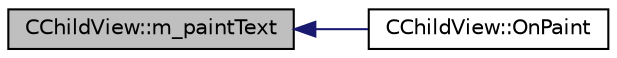 digraph "CChildView::m_paintText"
{
  edge [fontname="Helvetica",fontsize="10",labelfontname="Helvetica",labelfontsize="10"];
  node [fontname="Helvetica",fontsize="10",shape=record];
  rankdir="LR";
  Node30 [label="CChildView::m_paintText",height=0.2,width=0.4,color="black", fillcolor="grey75", style="filled", fontcolor="black"];
  Node30 -> Node31 [dir="back",color="midnightblue",fontsize="10",style="solid",fontname="Helvetica"];
  Node31 [label="CChildView::OnPaint",height=0.2,width=0.4,color="black", fillcolor="white", style="filled",URL="$class_c_child_view.html#a8ea6d42631a4f9f446923ff864b239ab",tooltip="绘图函数  当程序接受到ON_WM_PAINT的消息的时候就会调用该函数 该函数所做工作包括 "];
}
